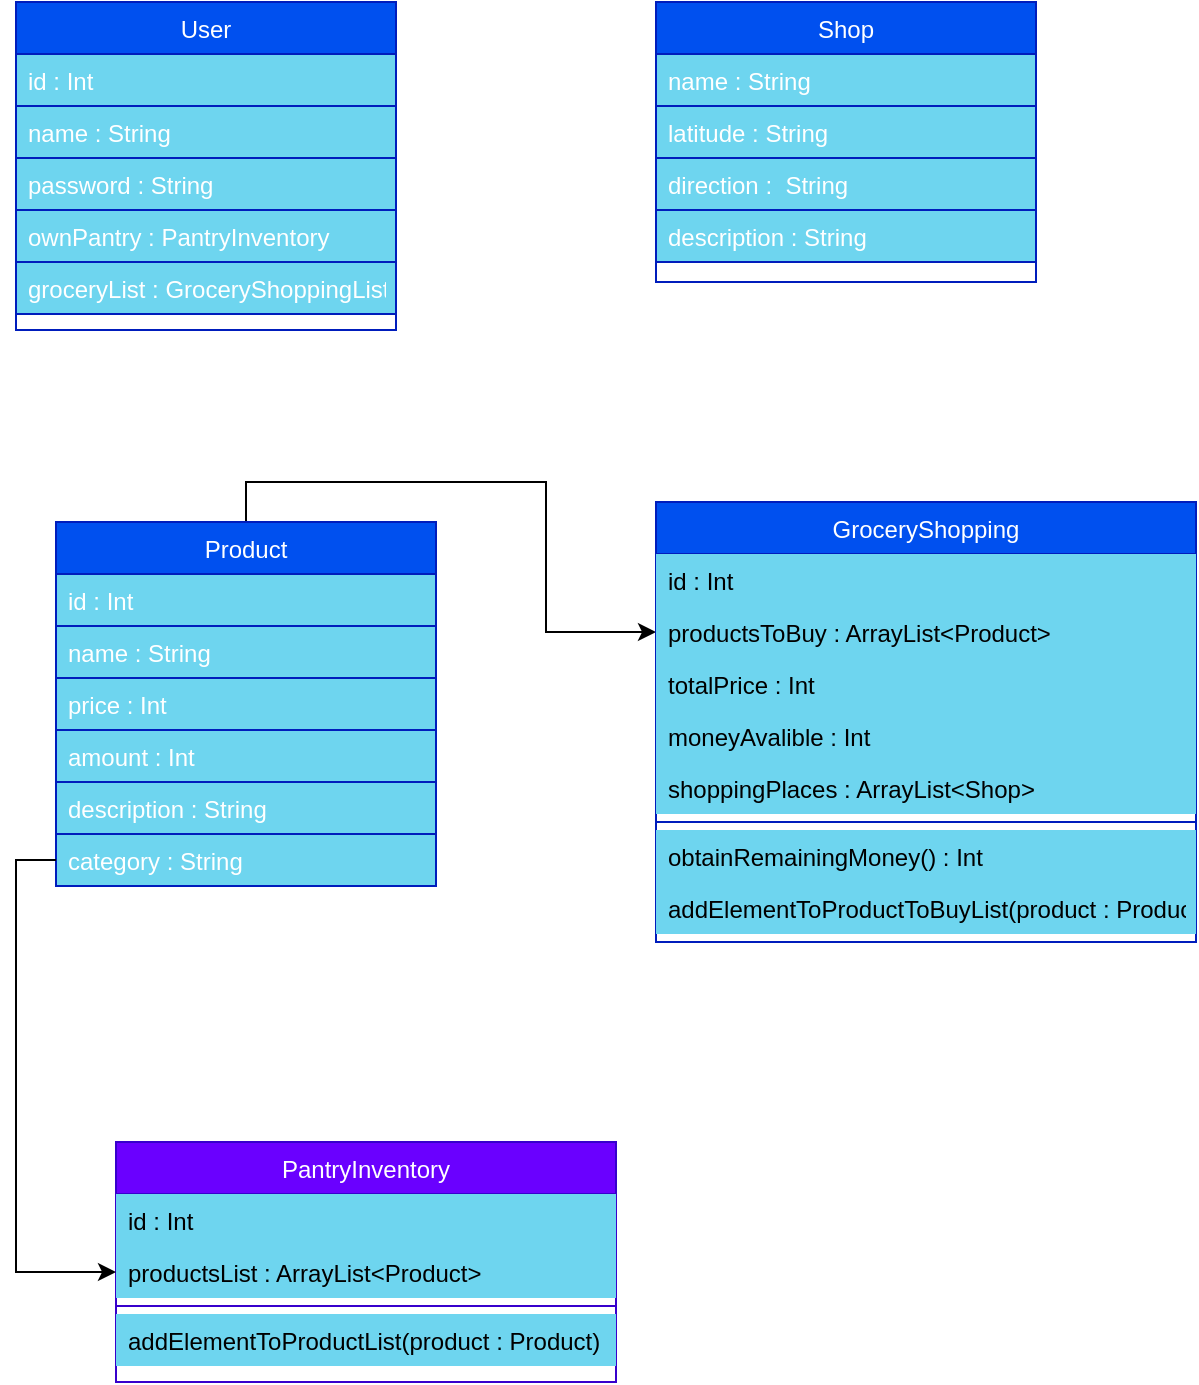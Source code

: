 <mxfile version="22.0.2" type="device">
  <diagram id="C5RBs43oDa-KdzZeNtuy" name="Page-1">
    <mxGraphModel dx="562" dy="1242" grid="1" gridSize="10" guides="1" tooltips="1" connect="1" arrows="1" fold="1" page="1" pageScale="1" pageWidth="827" pageHeight="1169" math="0" shadow="0">
      <root>
        <mxCell id="WIyWlLk6GJQsqaUBKTNV-0" />
        <mxCell id="WIyWlLk6GJQsqaUBKTNV-1" parent="WIyWlLk6GJQsqaUBKTNV-0" />
        <mxCell id="zkfFHV4jXpPFQw0GAbJ--0" value="User&#xa;" style="swimlane;fontStyle=0;align=center;verticalAlign=top;childLayout=stackLayout;horizontal=1;startSize=26;horizontalStack=0;resizeParent=1;resizeLast=0;collapsible=1;marginBottom=0;rounded=0;shadow=0;strokeWidth=1;fillColor=#0050ef;fontColor=#ffffff;strokeColor=#001DBC;" parent="WIyWlLk6GJQsqaUBKTNV-1" vertex="1">
          <mxGeometry x="150" y="80" width="190" height="164" as="geometry">
            <mxRectangle x="230" y="140" width="160" height="26" as="alternateBounds" />
          </mxGeometry>
        </mxCell>
        <mxCell id="zkfFHV4jXpPFQw0GAbJ--1" value="id : Int" style="text;align=left;verticalAlign=top;spacingLeft=4;spacingRight=4;overflow=hidden;rotatable=0;points=[[0,0.5],[1,0.5]];portConstraint=eastwest;fillColor=#6ED5EF;fontColor=#ffffff;strokeColor=#001DBC;" parent="zkfFHV4jXpPFQw0GAbJ--0" vertex="1">
          <mxGeometry y="26" width="190" height="26" as="geometry" />
        </mxCell>
        <mxCell id="zkfFHV4jXpPFQw0GAbJ--2" value="name : String" style="text;align=left;verticalAlign=top;spacingLeft=4;spacingRight=4;overflow=hidden;rotatable=0;points=[[0,0.5],[1,0.5]];portConstraint=eastwest;rounded=0;shadow=0;html=0;fillColor=#6ED5EF;fontColor=#ffffff;strokeColor=#001DBC;" parent="zkfFHV4jXpPFQw0GAbJ--0" vertex="1">
          <mxGeometry y="52" width="190" height="26" as="geometry" />
        </mxCell>
        <mxCell id="zkfFHV4jXpPFQw0GAbJ--3" value="password : String" style="text;align=left;verticalAlign=top;spacingLeft=4;spacingRight=4;overflow=hidden;rotatable=0;points=[[0,0.5],[1,0.5]];portConstraint=eastwest;rounded=0;shadow=0;html=0;fillColor=#6ED5EF;fontColor=#ffffff;strokeColor=#001DBC;" parent="zkfFHV4jXpPFQw0GAbJ--0" vertex="1">
          <mxGeometry y="78" width="190" height="26" as="geometry" />
        </mxCell>
        <mxCell id="qf3r6f-elwXQ1IanT1RP-0" value="ownPantry : PantryInventory" style="text;align=left;verticalAlign=top;spacingLeft=4;spacingRight=4;overflow=hidden;rotatable=0;points=[[0,0.5],[1,0.5]];portConstraint=eastwest;rounded=0;shadow=0;html=0;fillColor=#6ED5EF;fontColor=#ffffff;strokeColor=#001DBC;" vertex="1" parent="zkfFHV4jXpPFQw0GAbJ--0">
          <mxGeometry y="104" width="190" height="26" as="geometry" />
        </mxCell>
        <mxCell id="zkfFHV4jXpPFQw0GAbJ--5" value="groceryList : GroceryShoppingList" style="text;align=left;verticalAlign=top;spacingLeft=4;spacingRight=4;overflow=hidden;rotatable=0;points=[[0,0.5],[1,0.5]];portConstraint=eastwest;fillColor=#6ED5EF;fontColor=#ffffff;strokeColor=#001DBC;" parent="zkfFHV4jXpPFQw0GAbJ--0" vertex="1">
          <mxGeometry y="130" width="190" height="26" as="geometry" />
        </mxCell>
        <mxCell id="qf3r6f-elwXQ1IanT1RP-1" value="Shop" style="swimlane;fontStyle=0;align=center;verticalAlign=top;childLayout=stackLayout;horizontal=1;startSize=26;horizontalStack=0;resizeParent=1;resizeLast=0;collapsible=1;marginBottom=0;rounded=0;shadow=0;strokeWidth=1;fillColor=#0050ef;fontColor=#ffffff;strokeColor=#001DBC;" vertex="1" parent="WIyWlLk6GJQsqaUBKTNV-1">
          <mxGeometry x="470" y="80" width="190" height="140" as="geometry">
            <mxRectangle x="230" y="140" width="160" height="26" as="alternateBounds" />
          </mxGeometry>
        </mxCell>
        <mxCell id="qf3r6f-elwXQ1IanT1RP-3" value="name : String" style="text;align=left;verticalAlign=top;spacingLeft=4;spacingRight=4;overflow=hidden;rotatable=0;points=[[0,0.5],[1,0.5]];portConstraint=eastwest;rounded=0;shadow=0;html=0;fillColor=#6ED5EF;fontColor=#ffffff;strokeColor=#001DBC;" vertex="1" parent="qf3r6f-elwXQ1IanT1RP-1">
          <mxGeometry y="26" width="190" height="26" as="geometry" />
        </mxCell>
        <mxCell id="qf3r6f-elwXQ1IanT1RP-2" value="latitude : String" style="text;align=left;verticalAlign=top;spacingLeft=4;spacingRight=4;overflow=hidden;rotatable=0;points=[[0,0.5],[1,0.5]];portConstraint=eastwest;fillColor=#6ED5EF;fontColor=#ffffff;strokeColor=#001DBC;" vertex="1" parent="qf3r6f-elwXQ1IanT1RP-1">
          <mxGeometry y="52" width="190" height="26" as="geometry" />
        </mxCell>
        <mxCell id="qf3r6f-elwXQ1IanT1RP-4" value="direction :  String" style="text;align=left;verticalAlign=top;spacingLeft=4;spacingRight=4;overflow=hidden;rotatable=0;points=[[0,0.5],[1,0.5]];portConstraint=eastwest;rounded=0;shadow=0;html=0;fillColor=#6ED5EF;fontColor=#ffffff;strokeColor=#001DBC;" vertex="1" parent="qf3r6f-elwXQ1IanT1RP-1">
          <mxGeometry y="78" width="190" height="26" as="geometry" />
        </mxCell>
        <mxCell id="qf3r6f-elwXQ1IanT1RP-5" value="description : String" style="text;align=left;verticalAlign=top;spacingLeft=4;spacingRight=4;overflow=hidden;rotatable=0;points=[[0,0.5],[1,0.5]];portConstraint=eastwest;rounded=0;shadow=0;html=0;fillColor=#6ED5EF;fontColor=#ffffff;strokeColor=#001DBC;" vertex="1" parent="qf3r6f-elwXQ1IanT1RP-1">
          <mxGeometry y="104" width="190" height="26" as="geometry" />
        </mxCell>
        <mxCell id="qf3r6f-elwXQ1IanT1RP-34" style="edgeStyle=orthogonalEdgeStyle;rounded=0;orthogonalLoop=1;jettySize=auto;html=1;exitX=0.5;exitY=0;exitDx=0;exitDy=0;" edge="1" parent="WIyWlLk6GJQsqaUBKTNV-1" source="qf3r6f-elwXQ1IanT1RP-7" target="qf3r6f-elwXQ1IanT1RP-16">
          <mxGeometry relative="1" as="geometry" />
        </mxCell>
        <mxCell id="qf3r6f-elwXQ1IanT1RP-7" value="Product" style="swimlane;fontStyle=0;align=center;verticalAlign=top;childLayout=stackLayout;horizontal=1;startSize=26;horizontalStack=0;resizeParent=1;resizeLast=0;collapsible=1;marginBottom=0;rounded=0;shadow=0;strokeWidth=1;fillColor=#0050ef;fontColor=#ffffff;strokeColor=#001DBC;" vertex="1" parent="WIyWlLk6GJQsqaUBKTNV-1">
          <mxGeometry x="170" y="340" width="190" height="182" as="geometry">
            <mxRectangle x="230" y="140" width="160" height="26" as="alternateBounds" />
          </mxGeometry>
        </mxCell>
        <mxCell id="qf3r6f-elwXQ1IanT1RP-8" value="id : Int" style="text;align=left;verticalAlign=top;spacingLeft=4;spacingRight=4;overflow=hidden;rotatable=0;points=[[0,0.5],[1,0.5]];portConstraint=eastwest;fillColor=#6ED5EF;fontColor=#ffffff;strokeColor=#001DBC;" vertex="1" parent="qf3r6f-elwXQ1IanT1RP-7">
          <mxGeometry y="26" width="190" height="26" as="geometry" />
        </mxCell>
        <mxCell id="qf3r6f-elwXQ1IanT1RP-9" value="name : String" style="text;align=left;verticalAlign=top;spacingLeft=4;spacingRight=4;overflow=hidden;rotatable=0;points=[[0,0.5],[1,0.5]];portConstraint=eastwest;rounded=0;shadow=0;html=0;fillColor=#6ED5EF;fontColor=#ffffff;strokeColor=#001DBC;" vertex="1" parent="qf3r6f-elwXQ1IanT1RP-7">
          <mxGeometry y="52" width="190" height="26" as="geometry" />
        </mxCell>
        <mxCell id="qf3r6f-elwXQ1IanT1RP-10" value="price : Int    " style="text;align=left;verticalAlign=top;spacingLeft=4;spacingRight=4;overflow=hidden;rotatable=0;points=[[0,0.5],[1,0.5]];portConstraint=eastwest;rounded=0;shadow=0;html=0;fillColor=#6ED5EF;fontColor=#ffffff;strokeColor=#001DBC;" vertex="1" parent="qf3r6f-elwXQ1IanT1RP-7">
          <mxGeometry y="78" width="190" height="26" as="geometry" />
        </mxCell>
        <mxCell id="qf3r6f-elwXQ1IanT1RP-12" value="amount : Int" style="text;align=left;verticalAlign=top;spacingLeft=4;spacingRight=4;overflow=hidden;rotatable=0;points=[[0,0.5],[1,0.5]];portConstraint=eastwest;fillColor=#6ED5EF;fontColor=#ffffff;strokeColor=#001DBC;" vertex="1" parent="qf3r6f-elwXQ1IanT1RP-7">
          <mxGeometry y="104" width="190" height="26" as="geometry" />
        </mxCell>
        <mxCell id="qf3r6f-elwXQ1IanT1RP-11" value="description : String" style="text;align=left;verticalAlign=top;spacingLeft=4;spacingRight=4;overflow=hidden;rotatable=0;points=[[0,0.5],[1,0.5]];portConstraint=eastwest;rounded=0;shadow=0;html=0;fillColor=#6ED5EF;fontColor=#ffffff;strokeColor=#001DBC;" vertex="1" parent="qf3r6f-elwXQ1IanT1RP-7">
          <mxGeometry y="130" width="190" height="26" as="geometry" />
        </mxCell>
        <mxCell id="qf3r6f-elwXQ1IanT1RP-13" value="category : String" style="text;align=left;verticalAlign=top;spacingLeft=4;spacingRight=4;overflow=hidden;rotatable=0;points=[[0,0.5],[1,0.5]];portConstraint=eastwest;rounded=0;shadow=0;html=0;fillColor=#6ED5EF;fontColor=#ffffff;strokeColor=#001DBC;" vertex="1" parent="qf3r6f-elwXQ1IanT1RP-7">
          <mxGeometry y="156" width="190" height="26" as="geometry" />
        </mxCell>
        <mxCell id="qf3r6f-elwXQ1IanT1RP-14" value="GroceryShopping" style="swimlane;fontStyle=0;align=center;verticalAlign=top;childLayout=stackLayout;horizontal=1;startSize=26;horizontalStack=0;resizeParent=1;resizeLast=0;collapsible=1;marginBottom=0;rounded=0;shadow=0;strokeWidth=1;fillColor=#0050ef;fontColor=#ffffff;strokeColor=#001DBC;" vertex="1" parent="WIyWlLk6GJQsqaUBKTNV-1">
          <mxGeometry x="470" y="330" width="270" height="220" as="geometry">
            <mxRectangle x="230" y="140" width="160" height="26" as="alternateBounds" />
          </mxGeometry>
        </mxCell>
        <mxCell id="qf3r6f-elwXQ1IanT1RP-15" value="id : Int" style="text;align=left;verticalAlign=top;spacingLeft=4;spacingRight=4;overflow=hidden;rotatable=0;points=[[0,0.5],[1,0.5]];portConstraint=eastwest;fillColor=#6ED5EF;" vertex="1" parent="qf3r6f-elwXQ1IanT1RP-14">
          <mxGeometry y="26" width="270" height="26" as="geometry" />
        </mxCell>
        <mxCell id="qf3r6f-elwXQ1IanT1RP-16" value="productsToBuy : ArrayList&lt;Product&gt;" style="text;align=left;verticalAlign=top;spacingLeft=4;spacingRight=4;overflow=hidden;rotatable=0;points=[[0,0.5],[1,0.5]];portConstraint=eastwest;rounded=0;shadow=0;html=0;fillColor=#6ED5EF;" vertex="1" parent="qf3r6f-elwXQ1IanT1RP-14">
          <mxGeometry y="52" width="270" height="26" as="geometry" />
        </mxCell>
        <mxCell id="qf3r6f-elwXQ1IanT1RP-17" value="totalPrice : Int" style="text;align=left;verticalAlign=top;spacingLeft=4;spacingRight=4;overflow=hidden;rotatable=0;points=[[0,0.5],[1,0.5]];portConstraint=eastwest;rounded=0;shadow=0;html=0;fillColor=#6ED5EF;" vertex="1" parent="qf3r6f-elwXQ1IanT1RP-14">
          <mxGeometry y="78" width="270" height="26" as="geometry" />
        </mxCell>
        <mxCell id="qf3r6f-elwXQ1IanT1RP-18" value="moneyAvalible : Int" style="text;align=left;verticalAlign=top;spacingLeft=4;spacingRight=4;overflow=hidden;rotatable=0;points=[[0,0.5],[1,0.5]];portConstraint=eastwest;fillColor=#6ED5EF;" vertex="1" parent="qf3r6f-elwXQ1IanT1RP-14">
          <mxGeometry y="104" width="270" height="26" as="geometry" />
        </mxCell>
        <mxCell id="qf3r6f-elwXQ1IanT1RP-19" value="shoppingPlaces : ArrayList&lt;Shop&gt;" style="text;align=left;verticalAlign=top;spacingLeft=4;spacingRight=4;overflow=hidden;rotatable=0;points=[[0,0.5],[1,0.5]];portConstraint=eastwest;rounded=0;shadow=0;html=0;fillColor=#6ED5EF;" vertex="1" parent="qf3r6f-elwXQ1IanT1RP-14">
          <mxGeometry y="130" width="270" height="26" as="geometry" />
        </mxCell>
        <mxCell id="qf3r6f-elwXQ1IanT1RP-21" value="" style="line;strokeWidth=1;fillColor=#6ED5EF;align=left;verticalAlign=middle;spacingTop=-1;spacingLeft=3;spacingRight=3;rotatable=0;labelPosition=right;points=[];portConstraint=eastwest;strokeColor=inherit;" vertex="1" parent="qf3r6f-elwXQ1IanT1RP-14">
          <mxGeometry y="156" width="270" height="8" as="geometry" />
        </mxCell>
        <mxCell id="qf3r6f-elwXQ1IanT1RP-23" value="obtainRemainingMoney() : Int" style="text;align=left;verticalAlign=top;spacingLeft=4;spacingRight=4;overflow=hidden;rotatable=0;points=[[0,0.5],[1,0.5]];portConstraint=eastwest;rounded=0;shadow=0;html=0;fillColor=#6ED5EF;" vertex="1" parent="qf3r6f-elwXQ1IanT1RP-14">
          <mxGeometry y="164" width="270" height="26" as="geometry" />
        </mxCell>
        <mxCell id="qf3r6f-elwXQ1IanT1RP-24" value="addElementToProductToBuyList(product : Product)" style="text;align=left;verticalAlign=top;spacingLeft=4;spacingRight=4;overflow=hidden;rotatable=0;points=[[0,0.5],[1,0.5]];portConstraint=eastwest;rounded=0;shadow=0;html=0;fillColor=#6ED5EF;" vertex="1" parent="qf3r6f-elwXQ1IanT1RP-14">
          <mxGeometry y="190" width="270" height="26" as="geometry" />
        </mxCell>
        <mxCell id="qf3r6f-elwXQ1IanT1RP-25" value="PantryInventory" style="swimlane;fontStyle=0;align=center;verticalAlign=top;childLayout=stackLayout;horizontal=1;startSize=26;horizontalStack=0;resizeParent=1;resizeLast=0;collapsible=1;marginBottom=0;rounded=0;shadow=0;strokeWidth=1;fillColor=#6a00ff;fontColor=#ffffff;strokeColor=#3700CC;" vertex="1" parent="WIyWlLk6GJQsqaUBKTNV-1">
          <mxGeometry x="200" y="650" width="250" height="120" as="geometry">
            <mxRectangle x="230" y="140" width="160" height="26" as="alternateBounds" />
          </mxGeometry>
        </mxCell>
        <mxCell id="qf3r6f-elwXQ1IanT1RP-26" value="id : Int" style="text;align=left;verticalAlign=top;spacingLeft=4;spacingRight=4;overflow=hidden;rotatable=0;points=[[0,0.5],[1,0.5]];portConstraint=eastwest;fillColor=#6ED5EF;" vertex="1" parent="qf3r6f-elwXQ1IanT1RP-25">
          <mxGeometry y="26" width="250" height="26" as="geometry" />
        </mxCell>
        <mxCell id="qf3r6f-elwXQ1IanT1RP-27" value="productsList : ArrayList&lt;Product&gt;" style="text;align=left;verticalAlign=top;spacingLeft=4;spacingRight=4;overflow=hidden;rotatable=0;points=[[0,0.5],[1,0.5]];portConstraint=eastwest;rounded=0;shadow=0;html=0;fillColor=#6ED5EF;" vertex="1" parent="qf3r6f-elwXQ1IanT1RP-25">
          <mxGeometry y="52" width="250" height="26" as="geometry" />
        </mxCell>
        <mxCell id="qf3r6f-elwXQ1IanT1RP-31" value="" style="line;strokeWidth=1;fillColor=none;align=left;verticalAlign=middle;spacingTop=-1;spacingLeft=3;spacingRight=3;rotatable=0;labelPosition=right;points=[];portConstraint=eastwest;strokeColor=inherit;" vertex="1" parent="qf3r6f-elwXQ1IanT1RP-25">
          <mxGeometry y="78" width="250" height="8" as="geometry" />
        </mxCell>
        <mxCell id="qf3r6f-elwXQ1IanT1RP-33" value="addElementToProductList(product : Product)" style="text;align=left;verticalAlign=top;spacingLeft=4;spacingRight=4;overflow=hidden;rotatable=0;points=[[0,0.5],[1,0.5]];portConstraint=eastwest;rounded=0;shadow=0;html=0;fillColor=#6ED5EF;" vertex="1" parent="qf3r6f-elwXQ1IanT1RP-25">
          <mxGeometry y="86" width="250" height="26" as="geometry" />
        </mxCell>
        <mxCell id="qf3r6f-elwXQ1IanT1RP-35" style="edgeStyle=orthogonalEdgeStyle;rounded=0;orthogonalLoop=1;jettySize=auto;html=1;exitX=0;exitY=0.5;exitDx=0;exitDy=0;entryX=0;entryY=0.5;entryDx=0;entryDy=0;" edge="1" parent="WIyWlLk6GJQsqaUBKTNV-1" source="qf3r6f-elwXQ1IanT1RP-13" target="qf3r6f-elwXQ1IanT1RP-27">
          <mxGeometry relative="1" as="geometry" />
        </mxCell>
      </root>
    </mxGraphModel>
  </diagram>
</mxfile>
